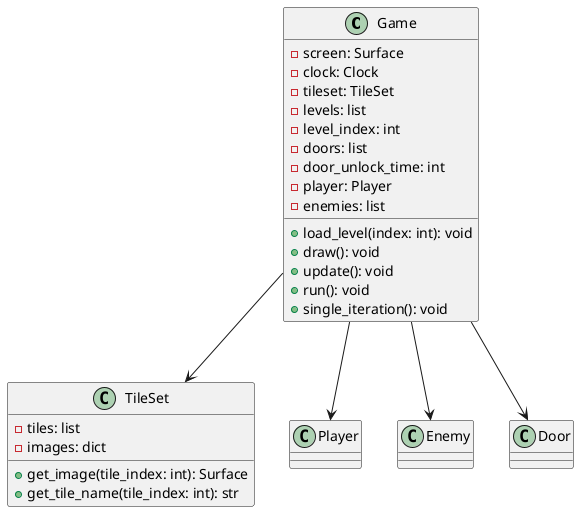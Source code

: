 @startuml

class Game {
    -screen: Surface
    -clock: Clock
    -tileset: TileSet
    -levels: list
    -level_index: int
    -doors: list
    -door_unlock_time: int
    -player: Player
    -enemies: list
    +load_level(index: int): void
    +draw(): void
    +update(): void
    +run(): void
    +single_iteration(): void
}

class TileSet {
    -tiles: list
    -images: dict
    +get_image(tile_index: int): Surface
    +get_tile_name(tile_index: int): str
}

Game --> TileSet
Game --> Player
Game --> Enemy
Game --> Door

@enduml
